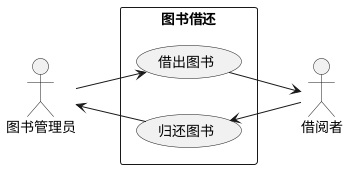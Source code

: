 @startuml
left to right direction
skinparam packageStyle rectangle
actor 借阅者
actor 图书管理员
rectangle 图书借还 {

   图书管理员-->(借出图书)
   图书管理员<--(归还图书)
   (借出图书) --> 借阅者
   (归还图书) <-- 借阅者

}

newpage

left to right direction
skinparam packageStyle rectangle
actor 借阅者
actor 图书管理员
rectangle 图书预约续借 {

   图书管理员-->(预约图书)
   图书管理员-->(续借图书)
   (预约图书) --> 借阅者
   (续借图书) --> 借阅者

}

newpage

left to right direction
skinparam packageStyle rectangle
actor 系统管理员
rectangle 系统管理 {

    系统管理员-->(管理标题)
    系统管理员-->(管理书目)
    系统管理员-->(管理借书)

}

@enduml